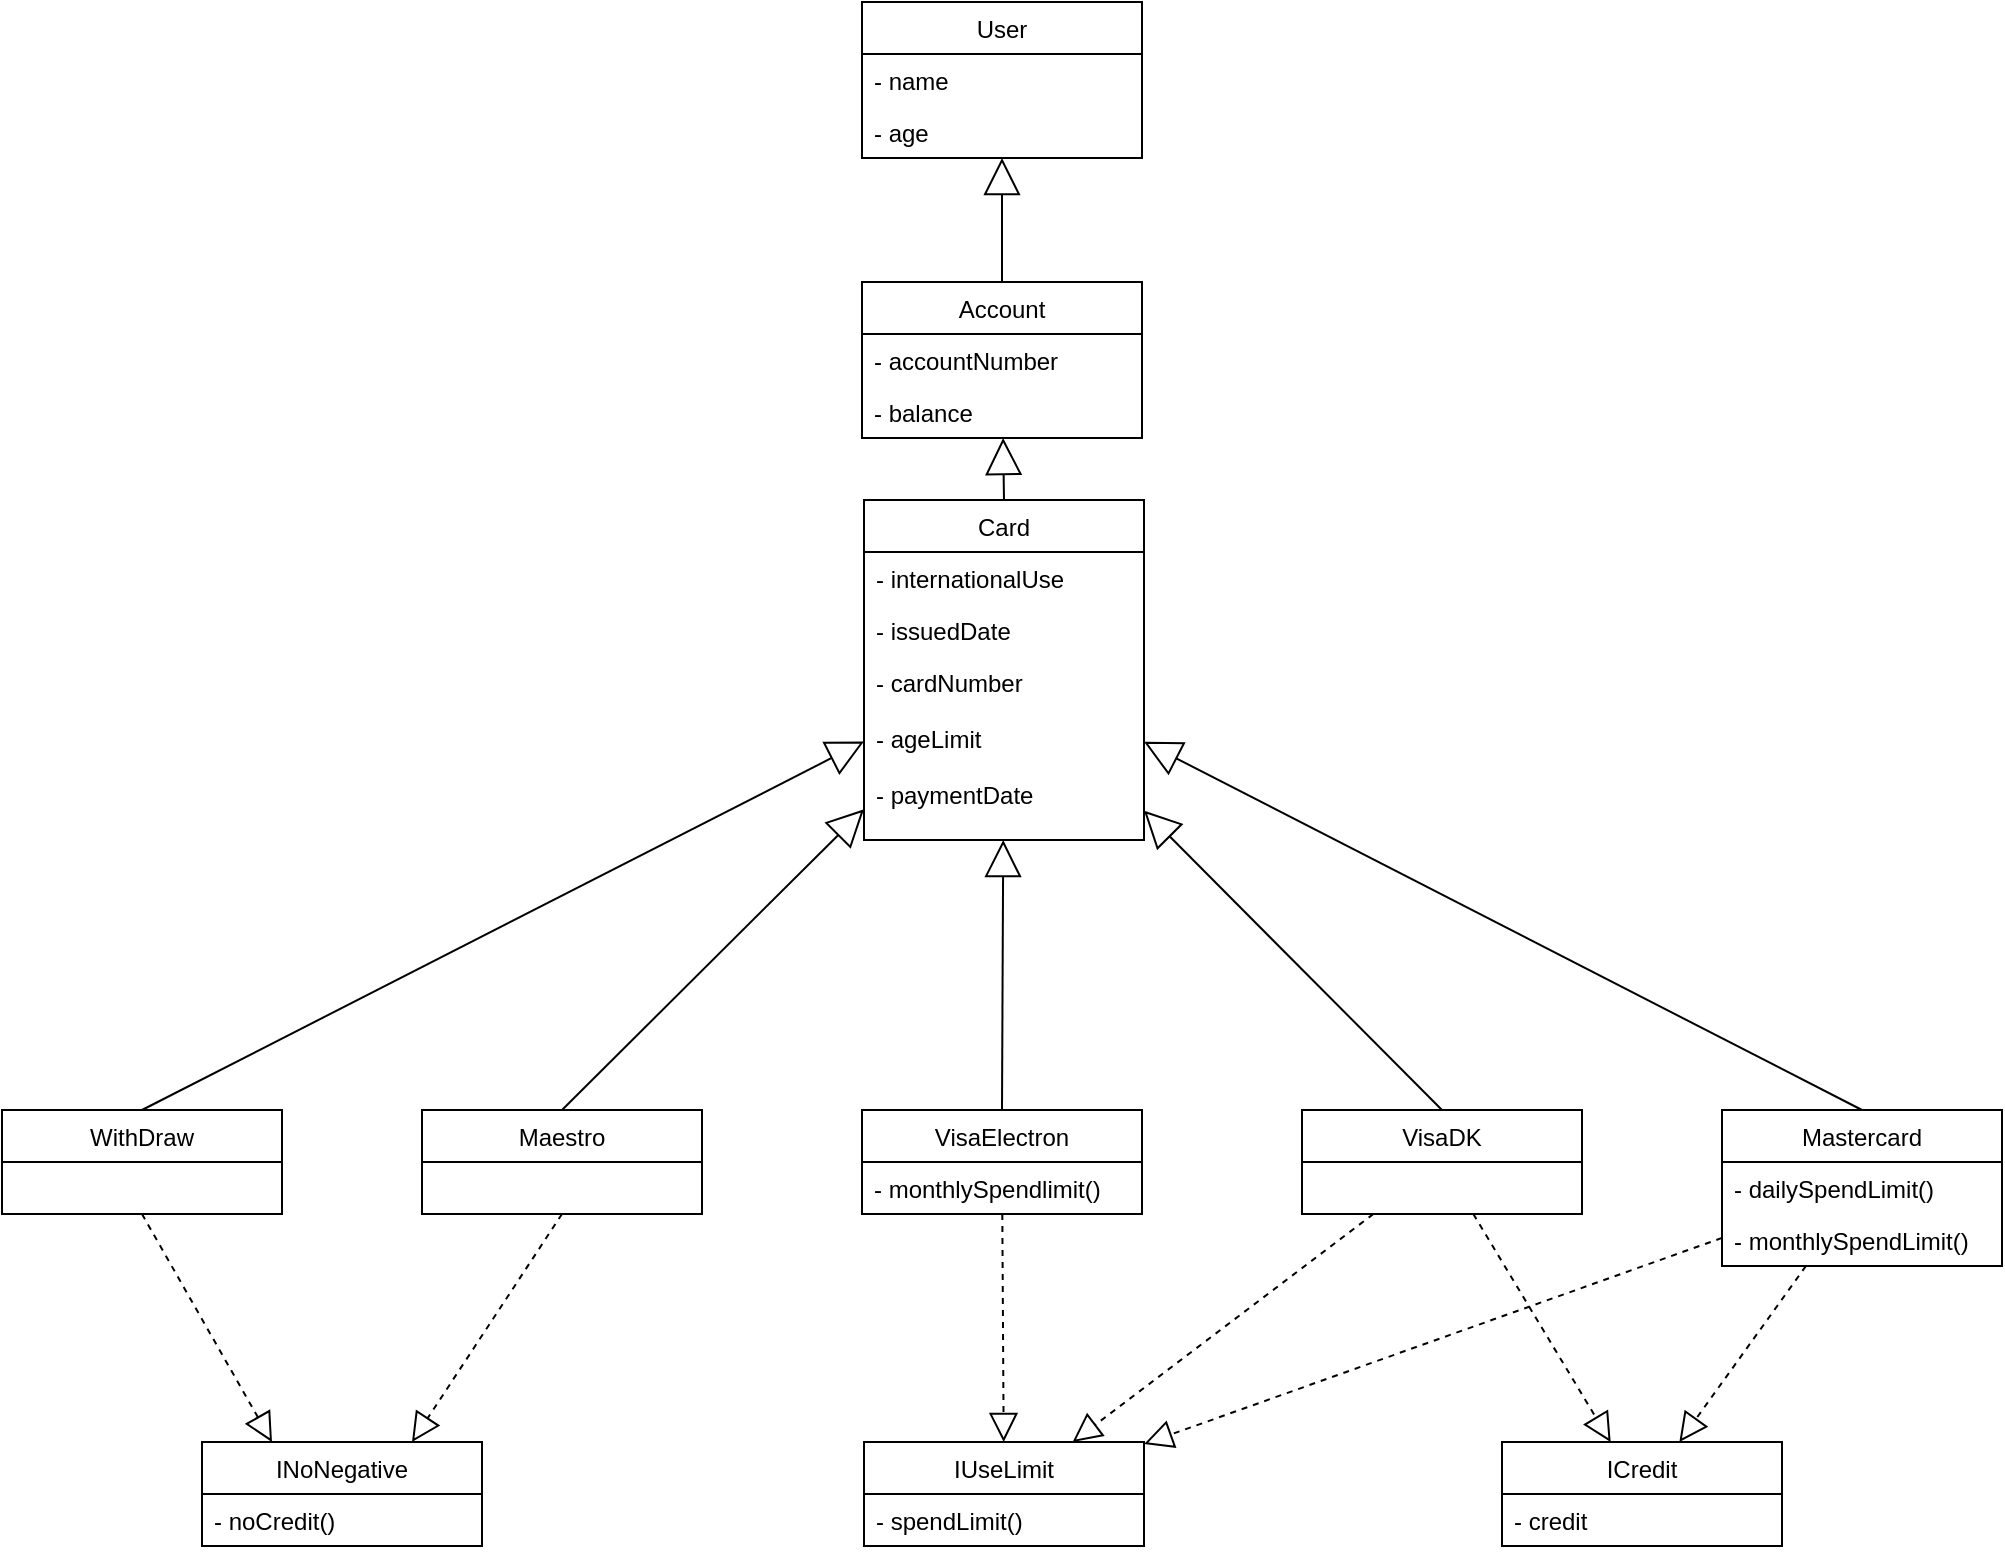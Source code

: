 <mxfile version="13.6.2" type="device"><diagram id="gkKVOH-bTThFJn_Egzx1" name="Page-1"><mxGraphModel dx="1678" dy="1029" grid="1" gridSize="10" guides="1" tooltips="1" connect="1" arrows="1" fold="1" page="1" pageScale="1" pageWidth="2339" pageHeight="3300" math="0" shadow="0"><root><mxCell id="0"/><mxCell id="1" parent="0"/><mxCell id="XnQe0wVMfStoSg7MH5PQ-17" value="Maestro" style="swimlane;fontStyle=0;childLayout=stackLayout;horizontal=1;startSize=26;fillColor=none;horizontalStack=0;resizeParent=1;resizeParentMax=0;resizeLast=0;collapsible=1;marginBottom=0;" vertex="1" parent="1"><mxGeometry x="340" y="604" width="140" height="52" as="geometry"/></mxCell><mxCell id="XnQe0wVMfStoSg7MH5PQ-13" value="WithDraw" style="swimlane;fontStyle=0;childLayout=stackLayout;horizontal=1;startSize=26;fillColor=none;horizontalStack=0;resizeParent=1;resizeParentMax=0;resizeLast=0;collapsible=1;marginBottom=0;" vertex="1" parent="1"><mxGeometry x="130" y="604" width="140" height="52" as="geometry"/></mxCell><mxCell id="XnQe0wVMfStoSg7MH5PQ-21" value="VisaElectron" style="swimlane;fontStyle=0;childLayout=stackLayout;horizontal=1;startSize=26;fillColor=none;horizontalStack=0;resizeParent=1;resizeParentMax=0;resizeLast=0;collapsible=1;marginBottom=0;" vertex="1" parent="1"><mxGeometry x="560" y="604" width="140" height="52" as="geometry"/></mxCell><mxCell id="XnQe0wVMfStoSg7MH5PQ-23" value="- monthlySpendlimit()" style="text;strokeColor=none;fillColor=none;align=left;verticalAlign=top;spacingLeft=4;spacingRight=4;overflow=hidden;rotatable=0;points=[[0,0.5],[1,0.5]];portConstraint=eastwest;" vertex="1" parent="XnQe0wVMfStoSg7MH5PQ-21"><mxGeometry y="26" width="140" height="26" as="geometry"/></mxCell><mxCell id="XnQe0wVMfStoSg7MH5PQ-25" value="VisaDK" style="swimlane;fontStyle=0;childLayout=stackLayout;horizontal=1;startSize=26;fillColor=none;horizontalStack=0;resizeParent=1;resizeParentMax=0;resizeLast=0;collapsible=1;marginBottom=0;" vertex="1" parent="1"><mxGeometry x="780" y="604" width="140" height="52" as="geometry"/></mxCell><mxCell id="XnQe0wVMfStoSg7MH5PQ-29" value="Mastercard" style="swimlane;fontStyle=0;childLayout=stackLayout;horizontal=1;startSize=26;fillColor=none;horizontalStack=0;resizeParent=1;resizeParentMax=0;resizeLast=0;collapsible=1;marginBottom=0;" vertex="1" parent="1"><mxGeometry x="990" y="604" width="140" height="78" as="geometry"/></mxCell><mxCell id="XnQe0wVMfStoSg7MH5PQ-30" value="- dailySpendLimit()" style="text;strokeColor=none;fillColor=none;align=left;verticalAlign=top;spacingLeft=4;spacingRight=4;overflow=hidden;rotatable=0;points=[[0,0.5],[1,0.5]];portConstraint=eastwest;" vertex="1" parent="XnQe0wVMfStoSg7MH5PQ-29"><mxGeometry y="26" width="140" height="26" as="geometry"/></mxCell><mxCell id="XnQe0wVMfStoSg7MH5PQ-31" value="- monthlySpendLimit()" style="text;strokeColor=none;fillColor=none;align=left;verticalAlign=top;spacingLeft=4;spacingRight=4;overflow=hidden;rotatable=0;points=[[0,0.5],[1,0.5]];portConstraint=eastwest;" vertex="1" parent="XnQe0wVMfStoSg7MH5PQ-29"><mxGeometry y="52" width="140" height="26" as="geometry"/></mxCell><mxCell id="XnQe0wVMfStoSg7MH5PQ-1" value="User" style="swimlane;fontStyle=0;childLayout=stackLayout;horizontal=1;startSize=26;fillColor=none;horizontalStack=0;resizeParent=1;resizeParentMax=0;resizeLast=0;collapsible=1;marginBottom=0;" vertex="1" parent="1"><mxGeometry x="560" y="50" width="140" height="78" as="geometry"><mxRectangle x="560" y="50" width="60" height="26" as="alternateBounds"/></mxGeometry></mxCell><mxCell id="XnQe0wVMfStoSg7MH5PQ-2" value="- name" style="text;strokeColor=none;fillColor=none;align=left;verticalAlign=top;spacingLeft=4;spacingRight=4;overflow=hidden;rotatable=0;points=[[0,0.5],[1,0.5]];portConstraint=eastwest;" vertex="1" parent="XnQe0wVMfStoSg7MH5PQ-1"><mxGeometry y="26" width="140" height="26" as="geometry"/></mxCell><mxCell id="XnQe0wVMfStoSg7MH5PQ-3" value="- age" style="text;strokeColor=none;fillColor=none;align=left;verticalAlign=top;spacingLeft=4;spacingRight=4;overflow=hidden;rotatable=0;points=[[0,0.5],[1,0.5]];portConstraint=eastwest;" vertex="1" parent="XnQe0wVMfStoSg7MH5PQ-1"><mxGeometry y="52" width="140" height="26" as="geometry"/></mxCell><mxCell id="XnQe0wVMfStoSg7MH5PQ-5" value="Account" style="swimlane;fontStyle=0;childLayout=stackLayout;horizontal=1;startSize=26;fillColor=none;horizontalStack=0;resizeParent=1;resizeParentMax=0;resizeLast=0;collapsible=1;marginBottom=0;" vertex="1" parent="1"><mxGeometry x="560" y="190" width="140" height="78" as="geometry"/></mxCell><mxCell id="XnQe0wVMfStoSg7MH5PQ-6" value="- accountNumber" style="text;strokeColor=none;fillColor=none;align=left;verticalAlign=top;spacingLeft=4;spacingRight=4;overflow=hidden;rotatable=0;points=[[0,0.5],[1,0.5]];portConstraint=eastwest;" vertex="1" parent="XnQe0wVMfStoSg7MH5PQ-5"><mxGeometry y="26" width="140" height="26" as="geometry"/></mxCell><mxCell id="XnQe0wVMfStoSg7MH5PQ-7" value="- balance" style="text;strokeColor=none;fillColor=none;align=left;verticalAlign=top;spacingLeft=4;spacingRight=4;overflow=hidden;rotatable=0;points=[[0,0.5],[1,0.5]];portConstraint=eastwest;" vertex="1" parent="XnQe0wVMfStoSg7MH5PQ-5"><mxGeometry y="52" width="140" height="26" as="geometry"/></mxCell><mxCell id="XnQe0wVMfStoSg7MH5PQ-9" value="Card" style="swimlane;fontStyle=0;childLayout=stackLayout;horizontal=1;startSize=26;fillColor=none;horizontalStack=0;resizeParent=1;resizeParentMax=0;resizeLast=0;collapsible=1;marginBottom=0;" vertex="1" parent="1"><mxGeometry x="561" y="299" width="140" height="170" as="geometry"/></mxCell><mxCell id="XnQe0wVMfStoSg7MH5PQ-10" value="- internationalUse" style="text;strokeColor=none;fillColor=none;align=left;verticalAlign=top;spacingLeft=4;spacingRight=4;overflow=hidden;rotatable=0;points=[[0,0.5],[1,0.5]];portConstraint=eastwest;" vertex="1" parent="XnQe0wVMfStoSg7MH5PQ-9"><mxGeometry y="26" width="140" height="26" as="geometry"/></mxCell><mxCell id="XnQe0wVMfStoSg7MH5PQ-11" value="- issuedDate" style="text;strokeColor=none;fillColor=none;align=left;verticalAlign=top;spacingLeft=4;spacingRight=4;overflow=hidden;rotatable=0;points=[[0,0.5],[1,0.5]];portConstraint=eastwest;" vertex="1" parent="XnQe0wVMfStoSg7MH5PQ-9"><mxGeometry y="52" width="140" height="26" as="geometry"/></mxCell><mxCell id="XnQe0wVMfStoSg7MH5PQ-12" value="- cardNumber&#10;&#10;- ageLimit&#10;&#10;- paymentDate" style="text;strokeColor=none;fillColor=none;align=left;verticalAlign=top;spacingLeft=4;spacingRight=4;overflow=hidden;rotatable=0;points=[[0,0.5],[1,0.5]];portConstraint=eastwest;" vertex="1" parent="XnQe0wVMfStoSg7MH5PQ-9"><mxGeometry y="78" width="140" height="92" as="geometry"/></mxCell><mxCell id="XnQe0wVMfStoSg7MH5PQ-51" value="IUseLimit" style="swimlane;fontStyle=0;childLayout=stackLayout;horizontal=1;startSize=26;fillColor=none;horizontalStack=0;resizeParent=1;resizeParentMax=0;resizeLast=0;collapsible=1;marginBottom=0;" vertex="1" parent="1"><mxGeometry x="561" y="770" width="140" height="52" as="geometry"/></mxCell><mxCell id="XnQe0wVMfStoSg7MH5PQ-52" value="- spendLimit()" style="text;strokeColor=none;fillColor=none;align=left;verticalAlign=top;spacingLeft=4;spacingRight=4;overflow=hidden;rotatable=0;points=[[0,0.5],[1,0.5]];portConstraint=eastwest;" vertex="1" parent="XnQe0wVMfStoSg7MH5PQ-51"><mxGeometry y="26" width="140" height="26" as="geometry"/></mxCell><mxCell id="XnQe0wVMfStoSg7MH5PQ-55" value="ICredit" style="swimlane;fontStyle=0;childLayout=stackLayout;horizontal=1;startSize=26;fillColor=none;horizontalStack=0;resizeParent=1;resizeParentMax=0;resizeLast=0;collapsible=1;marginBottom=0;" vertex="1" parent="1"><mxGeometry x="880" y="770" width="140" height="52" as="geometry"/></mxCell><mxCell id="XnQe0wVMfStoSg7MH5PQ-56" value="- credit" style="text;strokeColor=none;fillColor=none;align=left;verticalAlign=top;spacingLeft=4;spacingRight=4;overflow=hidden;rotatable=0;points=[[0,0.5],[1,0.5]];portConstraint=eastwest;" vertex="1" parent="XnQe0wVMfStoSg7MH5PQ-55"><mxGeometry y="26" width="140" height="26" as="geometry"/></mxCell><mxCell id="XnQe0wVMfStoSg7MH5PQ-47" value="INoNegative" style="swimlane;fontStyle=0;childLayout=stackLayout;horizontal=1;startSize=26;fillColor=none;horizontalStack=0;resizeParent=1;resizeParentMax=0;resizeLast=0;collapsible=1;marginBottom=0;" vertex="1" parent="1"><mxGeometry x="230" y="770" width="140" height="52" as="geometry"/></mxCell><mxCell id="XnQe0wVMfStoSg7MH5PQ-48" value="- noCredit()" style="text;strokeColor=none;fillColor=none;align=left;verticalAlign=top;spacingLeft=4;spacingRight=4;overflow=hidden;rotatable=0;points=[[0,0.5],[1,0.5]];portConstraint=eastwest;" vertex="1" parent="XnQe0wVMfStoSg7MH5PQ-47"><mxGeometry y="26" width="140" height="26" as="geometry"/></mxCell><mxCell id="XnQe0wVMfStoSg7MH5PQ-62" value="" style="endArrow=block;endSize=16;endFill=0;html=1;exitX=0.5;exitY=0;exitDx=0;exitDy=0;" edge="1" parent="1" source="XnQe0wVMfStoSg7MH5PQ-5" target="XnQe0wVMfStoSg7MH5PQ-1"><mxGeometry width="160" relative="1" as="geometry"><mxPoint x="600" y="450" as="sourcePoint"/><mxPoint x="629" y="132" as="targetPoint"/></mxGeometry></mxCell><mxCell id="XnQe0wVMfStoSg7MH5PQ-63" value="" style="endArrow=block;endSize=16;endFill=0;html=1;exitX=0.5;exitY=0;exitDx=0;exitDy=0;" edge="1" parent="1" source="XnQe0wVMfStoSg7MH5PQ-9" target="XnQe0wVMfStoSg7MH5PQ-5"><mxGeometry width="160" relative="1" as="geometry"><mxPoint x="640" y="200" as="sourcePoint"/><mxPoint x="640" y="138" as="targetPoint"/></mxGeometry></mxCell><mxCell id="XnQe0wVMfStoSg7MH5PQ-64" value="" style="endArrow=block;endSize=16;endFill=0;html=1;exitX=0.5;exitY=0;exitDx=0;exitDy=0;" edge="1" parent="1" source="XnQe0wVMfStoSg7MH5PQ-13" target="XnQe0wVMfStoSg7MH5PQ-9"><mxGeometry width="160" relative="1" as="geometry"><mxPoint x="650" y="210" as="sourcePoint"/><mxPoint x="650" y="148" as="targetPoint"/></mxGeometry></mxCell><mxCell id="XnQe0wVMfStoSg7MH5PQ-65" value="" style="endArrow=block;endSize=16;endFill=0;html=1;exitX=0.5;exitY=0;exitDx=0;exitDy=0;" edge="1" parent="1" source="XnQe0wVMfStoSg7MH5PQ-17" target="XnQe0wVMfStoSg7MH5PQ-9"><mxGeometry width="160" relative="1" as="geometry"><mxPoint x="660" y="220" as="sourcePoint"/><mxPoint x="660" y="158" as="targetPoint"/></mxGeometry></mxCell><mxCell id="XnQe0wVMfStoSg7MH5PQ-66" value="" style="endArrow=block;endSize=16;endFill=0;html=1;exitX=0.5;exitY=0;exitDx=0;exitDy=0;" edge="1" parent="1" source="XnQe0wVMfStoSg7MH5PQ-21" target="XnQe0wVMfStoSg7MH5PQ-9"><mxGeometry width="160" relative="1" as="geometry"><mxPoint x="670" y="230" as="sourcePoint"/><mxPoint x="670" y="168" as="targetPoint"/></mxGeometry></mxCell><mxCell id="XnQe0wVMfStoSg7MH5PQ-67" value="" style="endArrow=block;endSize=16;endFill=0;html=1;exitX=0.5;exitY=0;exitDx=0;exitDy=0;" edge="1" parent="1" source="XnQe0wVMfStoSg7MH5PQ-25" target="XnQe0wVMfStoSg7MH5PQ-9"><mxGeometry width="160" relative="1" as="geometry"><mxPoint x="680" y="240" as="sourcePoint"/><mxPoint x="680" y="178" as="targetPoint"/></mxGeometry></mxCell><mxCell id="XnQe0wVMfStoSg7MH5PQ-68" value="" style="endArrow=block;endSize=16;endFill=0;html=1;exitX=0.5;exitY=0;exitDx=0;exitDy=0;" edge="1" parent="1" source="XnQe0wVMfStoSg7MH5PQ-29" target="XnQe0wVMfStoSg7MH5PQ-9"><mxGeometry width="160" relative="1" as="geometry"><mxPoint x="690" y="250" as="sourcePoint"/><mxPoint x="690" y="188" as="targetPoint"/></mxGeometry></mxCell><mxCell id="XnQe0wVMfStoSg7MH5PQ-69" value="" style="endArrow=block;dashed=1;endFill=0;endSize=12;html=1;exitX=0.5;exitY=1;exitDx=0;exitDy=0;entryX=0.25;entryY=0;entryDx=0;entryDy=0;" edge="1" parent="1" source="XnQe0wVMfStoSg7MH5PQ-13" target="XnQe0wVMfStoSg7MH5PQ-47"><mxGeometry width="160" relative="1" as="geometry"><mxPoint x="600" y="660" as="sourcePoint"/><mxPoint x="760" y="660" as="targetPoint"/></mxGeometry></mxCell><mxCell id="XnQe0wVMfStoSg7MH5PQ-70" value="" style="endArrow=block;dashed=1;endFill=0;endSize=12;html=1;exitX=0.5;exitY=1;exitDx=0;exitDy=0;entryX=0.75;entryY=0;entryDx=0;entryDy=0;" edge="1" parent="1" source="XnQe0wVMfStoSg7MH5PQ-17" target="XnQe0wVMfStoSg7MH5PQ-47"><mxGeometry width="160" relative="1" as="geometry"><mxPoint x="600" y="660" as="sourcePoint"/><mxPoint x="760" y="660" as="targetPoint"/></mxGeometry></mxCell><mxCell id="XnQe0wVMfStoSg7MH5PQ-71" value="" style="endArrow=block;dashed=1;endFill=0;endSize=12;html=1;" edge="1" parent="1" source="XnQe0wVMfStoSg7MH5PQ-21" target="XnQe0wVMfStoSg7MH5PQ-51"><mxGeometry width="160" relative="1" as="geometry"><mxPoint x="600" y="660" as="sourcePoint"/><mxPoint x="760" y="660" as="targetPoint"/></mxGeometry></mxCell><mxCell id="XnQe0wVMfStoSg7MH5PQ-72" value="" style="endArrow=block;dashed=1;endFill=0;endSize=12;html=1;" edge="1" parent="1" source="XnQe0wVMfStoSg7MH5PQ-25" target="XnQe0wVMfStoSg7MH5PQ-51"><mxGeometry width="160" relative="1" as="geometry"><mxPoint x="600" y="660" as="sourcePoint"/><mxPoint x="770" y="740" as="targetPoint"/></mxGeometry></mxCell><mxCell id="XnQe0wVMfStoSg7MH5PQ-73" value="" style="endArrow=block;dashed=1;endFill=0;endSize=12;html=1;" edge="1" parent="1" source="XnQe0wVMfStoSg7MH5PQ-29" target="XnQe0wVMfStoSg7MH5PQ-51"><mxGeometry width="160" relative="1" as="geometry"><mxPoint x="600" y="660" as="sourcePoint"/><mxPoint x="760" y="660" as="targetPoint"/></mxGeometry></mxCell><mxCell id="XnQe0wVMfStoSg7MH5PQ-74" value="" style="endArrow=block;dashed=1;endFill=0;endSize=12;html=1;" edge="1" parent="1" source="XnQe0wVMfStoSg7MH5PQ-25" target="XnQe0wVMfStoSg7MH5PQ-55"><mxGeometry width="160" relative="1" as="geometry"><mxPoint x="710" y="690" as="sourcePoint"/><mxPoint x="760" y="660" as="targetPoint"/></mxGeometry></mxCell><mxCell id="XnQe0wVMfStoSg7MH5PQ-76" value="" style="endArrow=block;dashed=1;endFill=0;endSize=12;html=1;" edge="1" parent="1" source="XnQe0wVMfStoSg7MH5PQ-29" target="XnQe0wVMfStoSg7MH5PQ-55"><mxGeometry width="160" relative="1" as="geometry"><mxPoint x="600" y="660" as="sourcePoint"/><mxPoint x="760" y="660" as="targetPoint"/></mxGeometry></mxCell></root></mxGraphModel></diagram></mxfile>